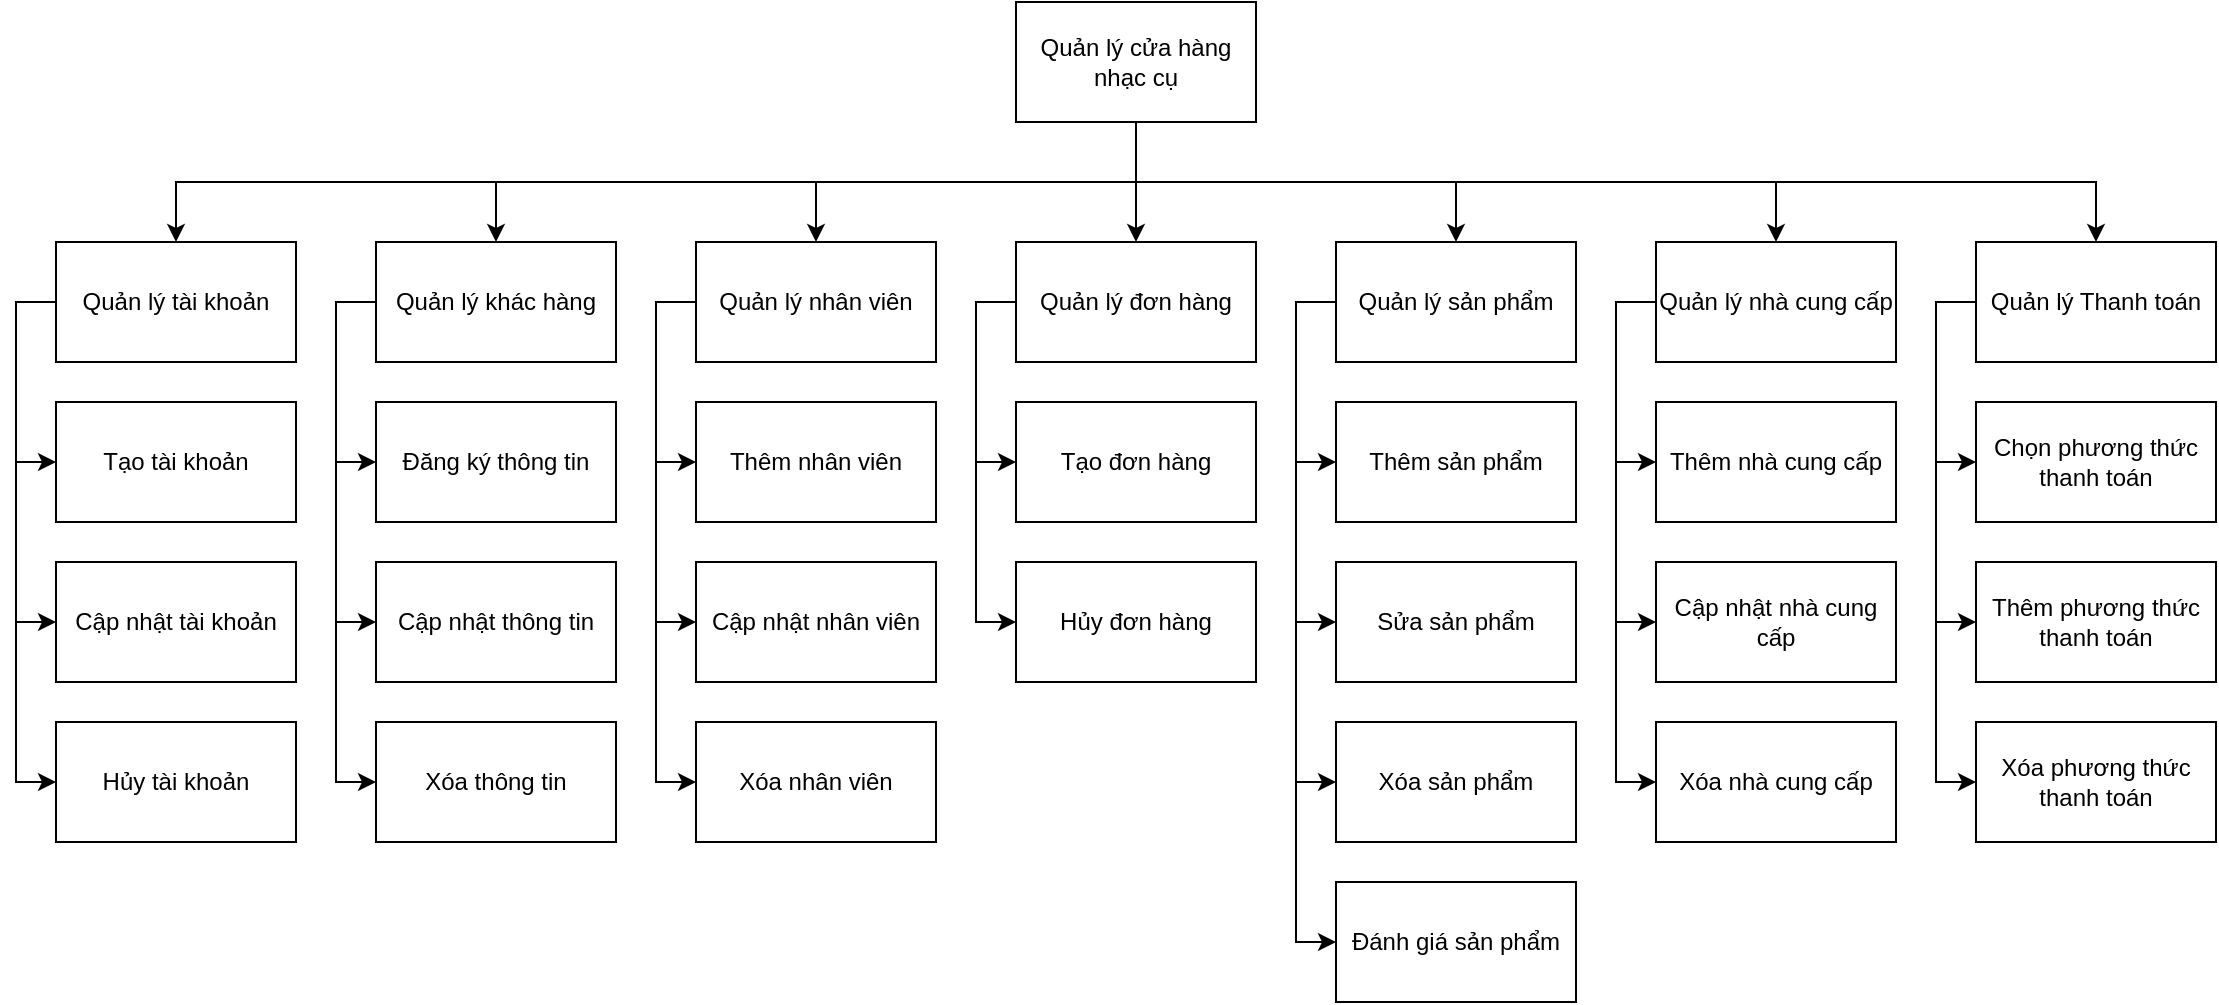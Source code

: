 <mxfile version="24.7.17">
  <diagram name="Page-1" id="3OlhmOa-HGKZInV2GcGe">
    <mxGraphModel dx="1434" dy="836" grid="1" gridSize="10" guides="1" tooltips="1" connect="1" arrows="1" fold="1" page="1" pageScale="1" pageWidth="850" pageHeight="1100" background="#FFFFFF" math="0" shadow="0">
      <root>
        <mxCell id="0" />
        <mxCell id="1" parent="0" />
        <mxCell id="8DFLQ5SqwMKomwIKi3Zb-53" style="edgeStyle=orthogonalEdgeStyle;rounded=0;orthogonalLoop=1;jettySize=auto;html=1;exitX=0.5;exitY=1;exitDx=0;exitDy=0;entryX=0.5;entryY=0;entryDx=0;entryDy=0;" edge="1" parent="1" source="8DFLQ5SqwMKomwIKi3Zb-1" target="8DFLQ5SqwMKomwIKi3Zb-7">
          <mxGeometry relative="1" as="geometry" />
        </mxCell>
        <mxCell id="8DFLQ5SqwMKomwIKi3Zb-55" style="edgeStyle=orthogonalEdgeStyle;rounded=0;orthogonalLoop=1;jettySize=auto;html=1;exitX=0.5;exitY=1;exitDx=0;exitDy=0;" edge="1" parent="1" source="8DFLQ5SqwMKomwIKi3Zb-1" target="8DFLQ5SqwMKomwIKi3Zb-3">
          <mxGeometry relative="1" as="geometry" />
        </mxCell>
        <mxCell id="8DFLQ5SqwMKomwIKi3Zb-56" style="edgeStyle=orthogonalEdgeStyle;rounded=0;orthogonalLoop=1;jettySize=auto;html=1;exitX=0.5;exitY=1;exitDx=0;exitDy=0;" edge="1" parent="1" source="8DFLQ5SqwMKomwIKi3Zb-1" target="8DFLQ5SqwMKomwIKi3Zb-4">
          <mxGeometry relative="1" as="geometry" />
        </mxCell>
        <mxCell id="8DFLQ5SqwMKomwIKi3Zb-57" style="edgeStyle=orthogonalEdgeStyle;rounded=0;orthogonalLoop=1;jettySize=auto;html=1;exitX=0.5;exitY=1;exitDx=0;exitDy=0;" edge="1" parent="1" source="8DFLQ5SqwMKomwIKi3Zb-1" target="8DFLQ5SqwMKomwIKi3Zb-34">
          <mxGeometry relative="1" as="geometry" />
        </mxCell>
        <mxCell id="8DFLQ5SqwMKomwIKi3Zb-58" style="edgeStyle=orthogonalEdgeStyle;rounded=0;orthogonalLoop=1;jettySize=auto;html=1;exitX=0.5;exitY=1;exitDx=0;exitDy=0;" edge="1" parent="1" source="8DFLQ5SqwMKomwIKi3Zb-1" target="8DFLQ5SqwMKomwIKi3Zb-6">
          <mxGeometry relative="1" as="geometry" />
        </mxCell>
        <mxCell id="8DFLQ5SqwMKomwIKi3Zb-59" style="edgeStyle=orthogonalEdgeStyle;rounded=0;orthogonalLoop=1;jettySize=auto;html=1;exitX=0.5;exitY=1;exitDx=0;exitDy=0;entryX=0.5;entryY=0;entryDx=0;entryDy=0;" edge="1" parent="1" source="8DFLQ5SqwMKomwIKi3Zb-1" target="8DFLQ5SqwMKomwIKi3Zb-5">
          <mxGeometry relative="1" as="geometry" />
        </mxCell>
        <mxCell id="8DFLQ5SqwMKomwIKi3Zb-60" style="edgeStyle=orthogonalEdgeStyle;rounded=0;orthogonalLoop=1;jettySize=auto;html=1;exitX=0.5;exitY=1;exitDx=0;exitDy=0;" edge="1" parent="1" source="8DFLQ5SqwMKomwIKi3Zb-1" target="8DFLQ5SqwMKomwIKi3Zb-2">
          <mxGeometry relative="1" as="geometry" />
        </mxCell>
        <mxCell id="8DFLQ5SqwMKomwIKi3Zb-1" value="Quản lý cửa hàng nhạc cụ" style="rounded=0;whiteSpace=wrap;html=1;" vertex="1" parent="1">
          <mxGeometry x="560" y="40" width="120" height="60" as="geometry" />
        </mxCell>
        <mxCell id="8DFLQ5SqwMKomwIKi3Zb-21" style="edgeStyle=orthogonalEdgeStyle;rounded=0;orthogonalLoop=1;jettySize=auto;html=1;exitX=0;exitY=0.5;exitDx=0;exitDy=0;entryX=0;entryY=0.5;entryDx=0;entryDy=0;" edge="1" parent="1" source="8DFLQ5SqwMKomwIKi3Zb-2" target="8DFLQ5SqwMKomwIKi3Zb-16">
          <mxGeometry relative="1" as="geometry" />
        </mxCell>
        <mxCell id="8DFLQ5SqwMKomwIKi3Zb-22" style="edgeStyle=orthogonalEdgeStyle;rounded=0;orthogonalLoop=1;jettySize=auto;html=1;exitX=0;exitY=0.5;exitDx=0;exitDy=0;entryX=0;entryY=0.5;entryDx=0;entryDy=0;" edge="1" parent="1" source="8DFLQ5SqwMKomwIKi3Zb-2" target="8DFLQ5SqwMKomwIKi3Zb-15">
          <mxGeometry relative="1" as="geometry" />
        </mxCell>
        <mxCell id="8DFLQ5SqwMKomwIKi3Zb-23" style="edgeStyle=orthogonalEdgeStyle;rounded=0;orthogonalLoop=1;jettySize=auto;html=1;exitX=0;exitY=0.5;exitDx=0;exitDy=0;entryX=0;entryY=0.5;entryDx=0;entryDy=0;" edge="1" parent="1" source="8DFLQ5SqwMKomwIKi3Zb-2" target="8DFLQ5SqwMKomwIKi3Zb-14">
          <mxGeometry relative="1" as="geometry" />
        </mxCell>
        <mxCell id="8DFLQ5SqwMKomwIKi3Zb-2" value="Quản lý tài khoản" style="rounded=0;whiteSpace=wrap;html=1;" vertex="1" parent="1">
          <mxGeometry x="80" y="160" width="120" height="60" as="geometry" />
        </mxCell>
        <mxCell id="8DFLQ5SqwMKomwIKi3Zb-40" style="edgeStyle=orthogonalEdgeStyle;rounded=0;orthogonalLoop=1;jettySize=auto;html=1;exitX=0;exitY=0.5;exitDx=0;exitDy=0;entryX=0;entryY=0.5;entryDx=0;entryDy=0;" edge="1" parent="1" source="8DFLQ5SqwMKomwIKi3Zb-3" target="8DFLQ5SqwMKomwIKi3Zb-27">
          <mxGeometry relative="1" as="geometry" />
        </mxCell>
        <mxCell id="8DFLQ5SqwMKomwIKi3Zb-41" style="edgeStyle=orthogonalEdgeStyle;rounded=0;orthogonalLoop=1;jettySize=auto;html=1;exitX=0;exitY=0.5;exitDx=0;exitDy=0;entryX=0;entryY=0.5;entryDx=0;entryDy=0;" edge="1" parent="1" source="8DFLQ5SqwMKomwIKi3Zb-3" target="8DFLQ5SqwMKomwIKi3Zb-26">
          <mxGeometry relative="1" as="geometry" />
        </mxCell>
        <mxCell id="8DFLQ5SqwMKomwIKi3Zb-42" style="edgeStyle=orthogonalEdgeStyle;rounded=0;orthogonalLoop=1;jettySize=auto;html=1;exitX=0;exitY=0.5;exitDx=0;exitDy=0;entryX=0;entryY=0.5;entryDx=0;entryDy=0;" edge="1" parent="1" source="8DFLQ5SqwMKomwIKi3Zb-3" target="8DFLQ5SqwMKomwIKi3Zb-25">
          <mxGeometry relative="1" as="geometry" />
        </mxCell>
        <mxCell id="8DFLQ5SqwMKomwIKi3Zb-46" style="edgeStyle=orthogonalEdgeStyle;rounded=0;orthogonalLoop=1;jettySize=auto;html=1;exitX=0;exitY=0.5;exitDx=0;exitDy=0;entryX=0;entryY=0.5;entryDx=0;entryDy=0;" edge="1" parent="1" source="8DFLQ5SqwMKomwIKi3Zb-3" target="8DFLQ5SqwMKomwIKi3Zb-35">
          <mxGeometry relative="1" as="geometry" />
        </mxCell>
        <mxCell id="8DFLQ5SqwMKomwIKi3Zb-3" value="Quản lý sản phẩm" style="rounded=0;whiteSpace=wrap;html=1;" vertex="1" parent="1">
          <mxGeometry x="720" y="160" width="120" height="60" as="geometry" />
        </mxCell>
        <mxCell id="8DFLQ5SqwMKomwIKi3Zb-43" style="edgeStyle=orthogonalEdgeStyle;rounded=0;orthogonalLoop=1;jettySize=auto;html=1;exitX=0;exitY=0.5;exitDx=0;exitDy=0;entryX=0;entryY=0.5;entryDx=0;entryDy=0;" edge="1" parent="1" source="8DFLQ5SqwMKomwIKi3Zb-4" target="8DFLQ5SqwMKomwIKi3Zb-24">
          <mxGeometry relative="1" as="geometry" />
        </mxCell>
        <mxCell id="8DFLQ5SqwMKomwIKi3Zb-44" style="edgeStyle=orthogonalEdgeStyle;rounded=0;orthogonalLoop=1;jettySize=auto;html=1;exitX=0;exitY=0.5;exitDx=0;exitDy=0;entryX=0;entryY=0.5;entryDx=0;entryDy=0;" edge="1" parent="1" source="8DFLQ5SqwMKomwIKi3Zb-4" target="8DFLQ5SqwMKomwIKi3Zb-37">
          <mxGeometry relative="1" as="geometry" />
        </mxCell>
        <mxCell id="8DFLQ5SqwMKomwIKi3Zb-45" style="edgeStyle=orthogonalEdgeStyle;rounded=0;orthogonalLoop=1;jettySize=auto;html=1;exitX=0;exitY=0.5;exitDx=0;exitDy=0;entryX=0;entryY=0.5;entryDx=0;entryDy=0;" edge="1" parent="1" source="8DFLQ5SqwMKomwIKi3Zb-4" target="8DFLQ5SqwMKomwIKi3Zb-36">
          <mxGeometry relative="1" as="geometry" />
        </mxCell>
        <mxCell id="8DFLQ5SqwMKomwIKi3Zb-4" value="Quản lý nhà cung cấp" style="rounded=0;whiteSpace=wrap;html=1;" vertex="1" parent="1">
          <mxGeometry x="880" y="160" width="120" height="60" as="geometry" />
        </mxCell>
        <mxCell id="8DFLQ5SqwMKomwIKi3Zb-17" style="edgeStyle=orthogonalEdgeStyle;rounded=0;orthogonalLoop=1;jettySize=auto;html=1;exitX=0;exitY=0.5;exitDx=0;exitDy=0;entryX=0;entryY=0.5;entryDx=0;entryDy=0;" edge="1" parent="1" source="8DFLQ5SqwMKomwIKi3Zb-5" target="8DFLQ5SqwMKomwIKi3Zb-13">
          <mxGeometry relative="1" as="geometry" />
        </mxCell>
        <mxCell id="8DFLQ5SqwMKomwIKi3Zb-18" style="edgeStyle=orthogonalEdgeStyle;rounded=0;orthogonalLoop=1;jettySize=auto;html=1;exitX=0;exitY=0.5;exitDx=0;exitDy=0;entryX=0;entryY=0.5;entryDx=0;entryDy=0;" edge="1" parent="1" source="8DFLQ5SqwMKomwIKi3Zb-5" target="8DFLQ5SqwMKomwIKi3Zb-12">
          <mxGeometry relative="1" as="geometry" />
        </mxCell>
        <mxCell id="8DFLQ5SqwMKomwIKi3Zb-20" style="edgeStyle=orthogonalEdgeStyle;rounded=0;orthogonalLoop=1;jettySize=auto;html=1;exitX=0;exitY=0.5;exitDx=0;exitDy=0;entryX=0;entryY=0.5;entryDx=0;entryDy=0;" edge="1" parent="1" source="8DFLQ5SqwMKomwIKi3Zb-5" target="8DFLQ5SqwMKomwIKi3Zb-11">
          <mxGeometry relative="1" as="geometry" />
        </mxCell>
        <mxCell id="8DFLQ5SqwMKomwIKi3Zb-5" value="Quản lý khác hàng" style="rounded=0;whiteSpace=wrap;html=1;" vertex="1" parent="1">
          <mxGeometry x="240" y="160" width="120" height="60" as="geometry" />
        </mxCell>
        <mxCell id="8DFLQ5SqwMKomwIKi3Zb-31" style="edgeStyle=orthogonalEdgeStyle;rounded=0;orthogonalLoop=1;jettySize=auto;html=1;exitX=0;exitY=0.5;exitDx=0;exitDy=0;entryX=0;entryY=0.5;entryDx=0;entryDy=0;" edge="1" parent="1" source="8DFLQ5SqwMKomwIKi3Zb-6" target="8DFLQ5SqwMKomwIKi3Zb-10">
          <mxGeometry relative="1" as="geometry" />
        </mxCell>
        <mxCell id="8DFLQ5SqwMKomwIKi3Zb-32" style="edgeStyle=orthogonalEdgeStyle;rounded=0;orthogonalLoop=1;jettySize=auto;html=1;exitX=0;exitY=0.5;exitDx=0;exitDy=0;entryX=0;entryY=0.5;entryDx=0;entryDy=0;" edge="1" parent="1" source="8DFLQ5SqwMKomwIKi3Zb-6" target="8DFLQ5SqwMKomwIKi3Zb-9">
          <mxGeometry relative="1" as="geometry" />
        </mxCell>
        <mxCell id="8DFLQ5SqwMKomwIKi3Zb-33" style="edgeStyle=orthogonalEdgeStyle;rounded=0;orthogonalLoop=1;jettySize=auto;html=1;exitX=0;exitY=0.5;exitDx=0;exitDy=0;entryX=0;entryY=0.5;entryDx=0;entryDy=0;" edge="1" parent="1" source="8DFLQ5SqwMKomwIKi3Zb-6" target="8DFLQ5SqwMKomwIKi3Zb-30">
          <mxGeometry relative="1" as="geometry" />
        </mxCell>
        <mxCell id="8DFLQ5SqwMKomwIKi3Zb-6" value="Quản lý nhân viên" style="rounded=0;whiteSpace=wrap;html=1;" vertex="1" parent="1">
          <mxGeometry x="400" y="160" width="120" height="60" as="geometry" />
        </mxCell>
        <mxCell id="8DFLQ5SqwMKomwIKi3Zb-38" style="edgeStyle=orthogonalEdgeStyle;rounded=0;orthogonalLoop=1;jettySize=auto;html=1;exitX=0;exitY=0.5;exitDx=0;exitDy=0;entryX=0;entryY=0.5;entryDx=0;entryDy=0;" edge="1" parent="1" source="8DFLQ5SqwMKomwIKi3Zb-7" target="8DFLQ5SqwMKomwIKi3Zb-29">
          <mxGeometry relative="1" as="geometry" />
        </mxCell>
        <mxCell id="8DFLQ5SqwMKomwIKi3Zb-39" style="edgeStyle=orthogonalEdgeStyle;rounded=0;orthogonalLoop=1;jettySize=auto;html=1;exitX=0;exitY=0.5;exitDx=0;exitDy=0;entryX=0;entryY=0.5;entryDx=0;entryDy=0;" edge="1" parent="1" source="8DFLQ5SqwMKomwIKi3Zb-7" target="8DFLQ5SqwMKomwIKi3Zb-28">
          <mxGeometry relative="1" as="geometry" />
        </mxCell>
        <mxCell id="8DFLQ5SqwMKomwIKi3Zb-7" value="Quản lý đơn hàng" style="rounded=0;whiteSpace=wrap;html=1;" vertex="1" parent="1">
          <mxGeometry x="560" y="160" width="120" height="60" as="geometry" />
        </mxCell>
        <mxCell id="8DFLQ5SqwMKomwIKi3Zb-9" value="Cập nhật nhân viên" style="rounded=0;whiteSpace=wrap;html=1;" vertex="1" parent="1">
          <mxGeometry x="400" y="320" width="120" height="60" as="geometry" />
        </mxCell>
        <mxCell id="8DFLQ5SqwMKomwIKi3Zb-10" value="Thêm nhân viên" style="rounded=0;whiteSpace=wrap;html=1;" vertex="1" parent="1">
          <mxGeometry x="400" y="240" width="120" height="60" as="geometry" />
        </mxCell>
        <mxCell id="8DFLQ5SqwMKomwIKi3Zb-11" value="Xóa thông tin" style="rounded=0;whiteSpace=wrap;html=1;" vertex="1" parent="1">
          <mxGeometry x="240" y="400" width="120" height="60" as="geometry" />
        </mxCell>
        <mxCell id="8DFLQ5SqwMKomwIKi3Zb-12" value="Cập nhật thông tin" style="rounded=0;whiteSpace=wrap;html=1;" vertex="1" parent="1">
          <mxGeometry x="240" y="320" width="120" height="60" as="geometry" />
        </mxCell>
        <mxCell id="8DFLQ5SqwMKomwIKi3Zb-13" value="Đăng ký thông tin" style="rounded=0;whiteSpace=wrap;html=1;" vertex="1" parent="1">
          <mxGeometry x="240" y="240" width="120" height="60" as="geometry" />
        </mxCell>
        <mxCell id="8DFLQ5SqwMKomwIKi3Zb-14" value="Hủy tài khoản" style="rounded=0;whiteSpace=wrap;html=1;" vertex="1" parent="1">
          <mxGeometry x="80" y="400" width="120" height="60" as="geometry" />
        </mxCell>
        <mxCell id="8DFLQ5SqwMKomwIKi3Zb-15" value="Cập nhật tài khoản" style="rounded=0;whiteSpace=wrap;html=1;" vertex="1" parent="1">
          <mxGeometry x="80" y="320" width="120" height="60" as="geometry" />
        </mxCell>
        <mxCell id="8DFLQ5SqwMKomwIKi3Zb-16" value="Tạo tài khoản" style="rounded=0;whiteSpace=wrap;html=1;" vertex="1" parent="1">
          <mxGeometry x="80" y="240" width="120" height="60" as="geometry" />
        </mxCell>
        <mxCell id="8DFLQ5SqwMKomwIKi3Zb-24" value="Thêm nhà cung cấp" style="rounded=0;whiteSpace=wrap;html=1;" vertex="1" parent="1">
          <mxGeometry x="880" y="240" width="120" height="60" as="geometry" />
        </mxCell>
        <mxCell id="8DFLQ5SqwMKomwIKi3Zb-25" value="Xóa sản phẩm" style="rounded=0;whiteSpace=wrap;html=1;" vertex="1" parent="1">
          <mxGeometry x="720" y="400" width="120" height="60" as="geometry" />
        </mxCell>
        <mxCell id="8DFLQ5SqwMKomwIKi3Zb-26" value="Sửa sản phẩm" style="rounded=0;whiteSpace=wrap;html=1;" vertex="1" parent="1">
          <mxGeometry x="720" y="320" width="120" height="60" as="geometry" />
        </mxCell>
        <mxCell id="8DFLQ5SqwMKomwIKi3Zb-27" value="Thêm sản phẩm" style="rounded=0;whiteSpace=wrap;html=1;" vertex="1" parent="1">
          <mxGeometry x="720" y="240" width="120" height="60" as="geometry" />
        </mxCell>
        <mxCell id="8DFLQ5SqwMKomwIKi3Zb-28" value="Hủy đơn hàng" style="rounded=0;whiteSpace=wrap;html=1;" vertex="1" parent="1">
          <mxGeometry x="560" y="320" width="120" height="60" as="geometry" />
        </mxCell>
        <mxCell id="8DFLQ5SqwMKomwIKi3Zb-29" value="Tạo đơn hàng" style="rounded=0;whiteSpace=wrap;html=1;" vertex="1" parent="1">
          <mxGeometry x="560" y="240" width="120" height="60" as="geometry" />
        </mxCell>
        <mxCell id="8DFLQ5SqwMKomwIKi3Zb-30" value="Xóa nhân viên" style="rounded=0;whiteSpace=wrap;html=1;" vertex="1" parent="1">
          <mxGeometry x="400" y="400" width="120" height="60" as="geometry" />
        </mxCell>
        <mxCell id="8DFLQ5SqwMKomwIKi3Zb-50" style="edgeStyle=orthogonalEdgeStyle;rounded=0;orthogonalLoop=1;jettySize=auto;html=1;exitX=0;exitY=0.5;exitDx=0;exitDy=0;entryX=0;entryY=0.5;entryDx=0;entryDy=0;" edge="1" parent="1" source="8DFLQ5SqwMKomwIKi3Zb-34" target="8DFLQ5SqwMKomwIKi3Zb-49">
          <mxGeometry relative="1" as="geometry" />
        </mxCell>
        <mxCell id="8DFLQ5SqwMKomwIKi3Zb-51" style="edgeStyle=orthogonalEdgeStyle;rounded=0;orthogonalLoop=1;jettySize=auto;html=1;exitX=0;exitY=0.5;exitDx=0;exitDy=0;entryX=0;entryY=0.5;entryDx=0;entryDy=0;" edge="1" parent="1" source="8DFLQ5SqwMKomwIKi3Zb-34" target="8DFLQ5SqwMKomwIKi3Zb-48">
          <mxGeometry relative="1" as="geometry" />
        </mxCell>
        <mxCell id="8DFLQ5SqwMKomwIKi3Zb-52" style="edgeStyle=orthogonalEdgeStyle;rounded=0;orthogonalLoop=1;jettySize=auto;html=1;exitX=0;exitY=0.5;exitDx=0;exitDy=0;entryX=0;entryY=0.5;entryDx=0;entryDy=0;" edge="1" parent="1" source="8DFLQ5SqwMKomwIKi3Zb-34" target="8DFLQ5SqwMKomwIKi3Zb-47">
          <mxGeometry relative="1" as="geometry" />
        </mxCell>
        <mxCell id="8DFLQ5SqwMKomwIKi3Zb-34" value="Quản lý Thanh toán" style="rounded=0;whiteSpace=wrap;html=1;" vertex="1" parent="1">
          <mxGeometry x="1040" y="160" width="120" height="60" as="geometry" />
        </mxCell>
        <mxCell id="8DFLQ5SqwMKomwIKi3Zb-35" value="Đánh giá sản phẩm" style="rounded=0;whiteSpace=wrap;html=1;" vertex="1" parent="1">
          <mxGeometry x="720" y="480" width="120" height="60" as="geometry" />
        </mxCell>
        <mxCell id="8DFLQ5SqwMKomwIKi3Zb-36" value="Xóa nhà cung cấp" style="rounded=0;whiteSpace=wrap;html=1;" vertex="1" parent="1">
          <mxGeometry x="880" y="400" width="120" height="60" as="geometry" />
        </mxCell>
        <mxCell id="8DFLQ5SqwMKomwIKi3Zb-37" value="Cập nhật nhà cung cấp" style="rounded=0;whiteSpace=wrap;html=1;" vertex="1" parent="1">
          <mxGeometry x="880" y="320" width="120" height="60" as="geometry" />
        </mxCell>
        <mxCell id="8DFLQ5SqwMKomwIKi3Zb-47" value="Xóa phương thức thanh toán" style="rounded=0;whiteSpace=wrap;html=1;" vertex="1" parent="1">
          <mxGeometry x="1040" y="400" width="120" height="60" as="geometry" />
        </mxCell>
        <mxCell id="8DFLQ5SqwMKomwIKi3Zb-48" value="Thêm phương thức thanh toán" style="rounded=0;whiteSpace=wrap;html=1;" vertex="1" parent="1">
          <mxGeometry x="1040" y="320" width="120" height="60" as="geometry" />
        </mxCell>
        <mxCell id="8DFLQ5SqwMKomwIKi3Zb-49" value="Chọn phương thức thanh toán" style="rounded=0;whiteSpace=wrap;html=1;" vertex="1" parent="1">
          <mxGeometry x="1040" y="240" width="120" height="60" as="geometry" />
        </mxCell>
      </root>
    </mxGraphModel>
  </diagram>
</mxfile>
